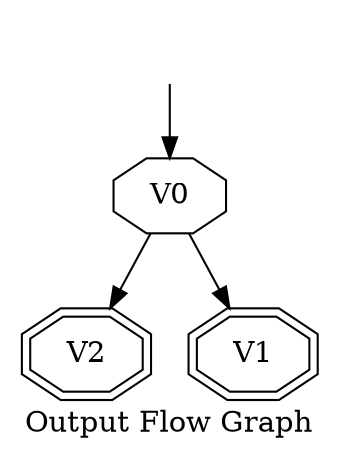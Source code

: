 digraph OFG {
  rankdir=TB;
  V2 [label = "V2", shape = "octagon", shape = "doubleoctagon"];
  V1 [label = "V1", shape = "octagon", shape = "doubleoctagon"];
  V0 [label = "V0", shape = "octagon", ];
  V0FakedSrc [ label="", shape="none" ];
  V0FakedSrc -> V0;
  V0 -> V2;
  V0 -> V1;
  label="Output Flow Graph";
}
